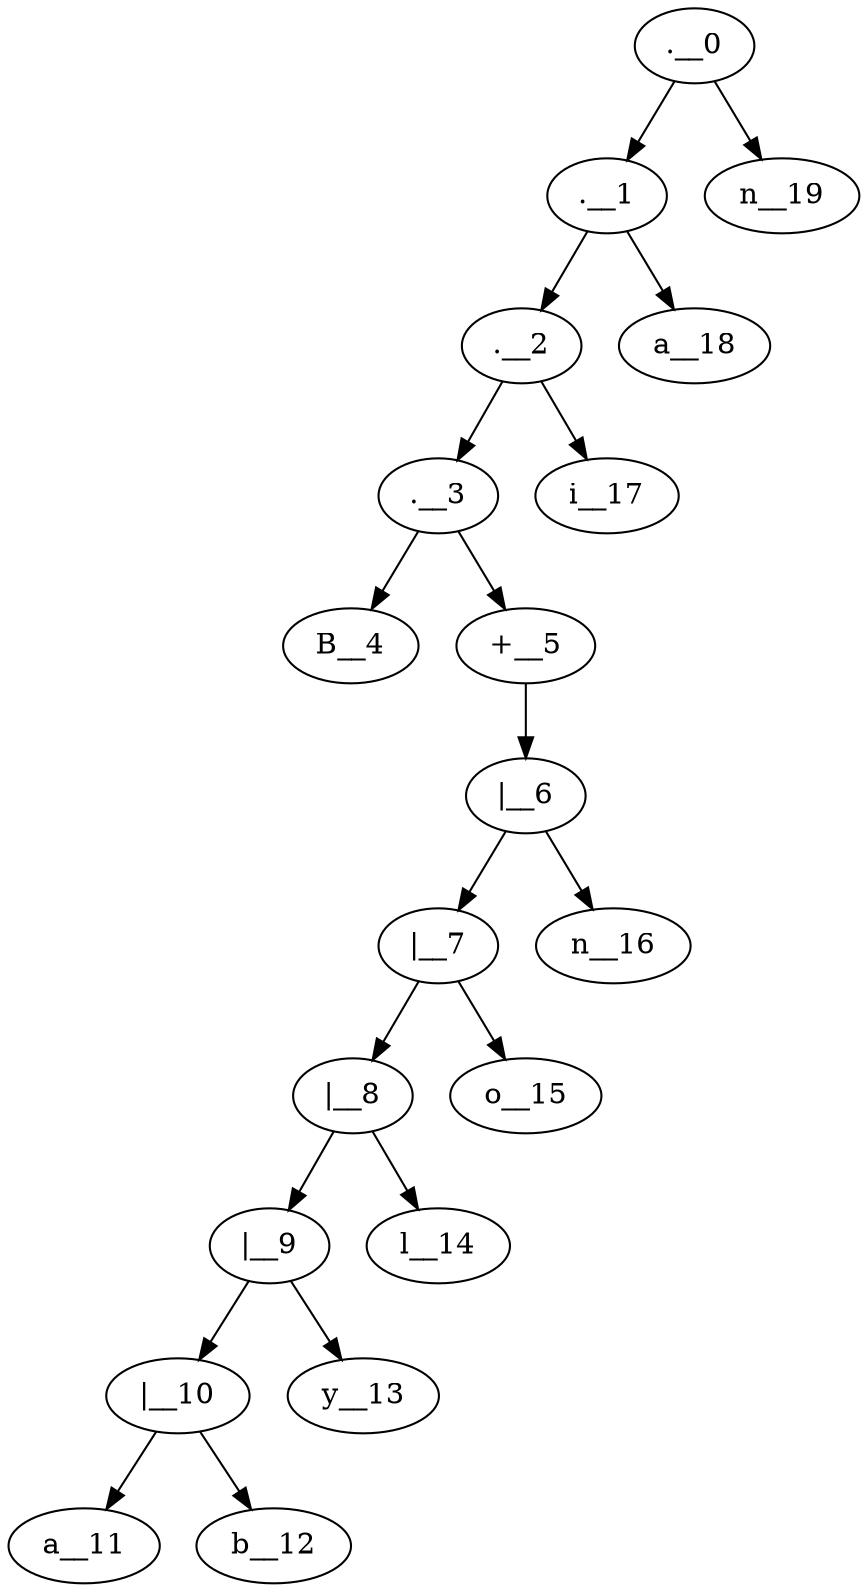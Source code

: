 digraph {
	".__0"->".__1"
	".__1"->".__2"
	".__2"->".__3"
	".__3"->"B__4"
	".__3"->"+__5"
	"+__5"->"|__6"
	"|__6"->"|__7"
	"|__7"->"|__8"
	"|__8"->"|__9"
	"|__9"->"|__10"
	"|__10"->"a__11"
	"|__10"->"b__12"
	"|__9"->"y__13"
	"|__8"->"l__14"
	"|__7"->"o__15"
	"|__6"->"n__16"
	".__2"->"i__17"
	".__1"->"a__18"
	".__0"->"n__19"
}

